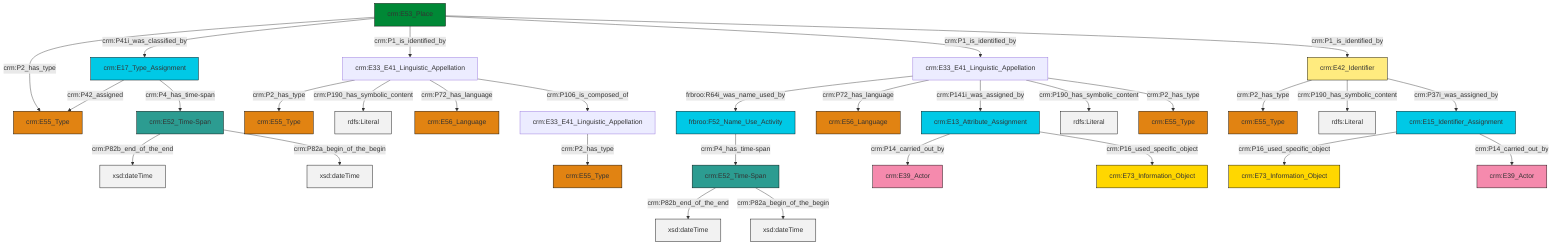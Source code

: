 graph TD
classDef Literal fill:#f2f2f2,stroke:#000000;
classDef CRM_Entity fill:#FFFFFF,stroke:#000000;
classDef Temporal_Entity fill:#00C9E6, stroke:#000000;
classDef Type fill:#E18312, stroke:#000000;
classDef Time-Span fill:#2C9C91, stroke:#000000;
classDef Appellation fill:#FFEB7F, stroke:#000000;
classDef Place fill:#008836, stroke:#000000;
classDef Persistent_Item fill:#B266B2, stroke:#000000;
classDef Conceptual_Object fill:#FFD700, stroke:#000000;
classDef Physical_Thing fill:#D2B48C, stroke:#000000;
classDef Actor fill:#f58aad, stroke:#000000;
classDef PC_Classes fill:#4ce600, stroke:#000000;
classDef Multi fill:#cccccc,stroke:#000000;

2["crm:E42_Identifier"]:::Appellation -->|crm:P2_has_type| 3["crm:E55_Type"]:::Type
2["crm:E42_Identifier"]:::Appellation -->|crm:P190_has_symbolic_content| 6[rdfs:Literal]:::Literal
9["crm:E15_Identifier_Assignment"]:::Temporal_Entity -->|crm:P16_used_specific_object| 10["crm:E73_Information_Object"]:::Conceptual_Object
11["crm:E33_E41_Linguistic_Appellation"]:::Default -->|crm:P2_has_type| 12["crm:E55_Type"]:::Type
14["crm:E33_E41_Linguistic_Appellation"]:::Default -->|frbroo:R64i_was_name_used_by| 7["frbroo:F52_Name_Use_Activity"]:::Temporal_Entity
4["crm:E13_Attribute_Assignment"]:::Temporal_Entity -->|crm:P14_carried_out_by| 16["crm:E39_Actor"]:::Actor
14["crm:E33_E41_Linguistic_Appellation"]:::Default -->|crm:P72_has_language| 20["crm:E56_Language"]:::Type
11["crm:E33_E41_Linguistic_Appellation"]:::Default -->|crm:P190_has_symbolic_content| 21[rdfs:Literal]:::Literal
22["crm:E33_E41_Linguistic_Appellation"]:::Default -->|crm:P2_has_type| 23["crm:E55_Type"]:::Type
7["frbroo:F52_Name_Use_Activity"]:::Temporal_Entity -->|crm:P4_has_time-span| 24["crm:E52_Time-Span"]:::Time-Span
27["crm:E52_Time-Span"]:::Time-Span -->|crm:P82b_end_of_the_end| 28[xsd:dateTime]:::Literal
30["crm:E53_Place"]:::Place -->|crm:P2_has_type| 31["crm:E55_Type"]:::Type
2["crm:E42_Identifier"]:::Appellation -->|crm:P37i_was_assigned_by| 9["crm:E15_Identifier_Assignment"]:::Temporal_Entity
14["crm:E33_E41_Linguistic_Appellation"]:::Default -->|crm:P141i_was_assigned_by| 4["crm:E13_Attribute_Assignment"]:::Temporal_Entity
4["crm:E13_Attribute_Assignment"]:::Temporal_Entity -->|crm:P16_used_specific_object| 33["crm:E73_Information_Object"]:::Conceptual_Object
24["crm:E52_Time-Span"]:::Time-Span -->|crm:P82b_end_of_the_end| 34[xsd:dateTime]:::Literal
30["crm:E53_Place"]:::Place -->|crm:P41i_was_classified_by| 18["crm:E17_Type_Assignment"]:::Temporal_Entity
18["crm:E17_Type_Assignment"]:::Temporal_Entity -->|crm:P42_assigned| 31["crm:E55_Type"]:::Type
30["crm:E53_Place"]:::Place -->|crm:P1_is_identified_by| 11["crm:E33_E41_Linguistic_Appellation"]:::Default
9["crm:E15_Identifier_Assignment"]:::Temporal_Entity -->|crm:P14_carried_out_by| 38["crm:E39_Actor"]:::Actor
11["crm:E33_E41_Linguistic_Appellation"]:::Default -->|crm:P72_has_language| 39["crm:E56_Language"]:::Type
30["crm:E53_Place"]:::Place -->|crm:P1_is_identified_by| 14["crm:E33_E41_Linguistic_Appellation"]:::Default
14["crm:E33_E41_Linguistic_Appellation"]:::Default -->|crm:P190_has_symbolic_content| 42[rdfs:Literal]:::Literal
14["crm:E33_E41_Linguistic_Appellation"]:::Default -->|crm:P2_has_type| 0["crm:E55_Type"]:::Type
24["crm:E52_Time-Span"]:::Time-Span -->|crm:P82a_begin_of_the_begin| 48[xsd:dateTime]:::Literal
27["crm:E52_Time-Span"]:::Time-Span -->|crm:P82a_begin_of_the_begin| 52[xsd:dateTime]:::Literal
18["crm:E17_Type_Assignment"]:::Temporal_Entity -->|crm:P4_has_time-span| 27["crm:E52_Time-Span"]:::Time-Span
11["crm:E33_E41_Linguistic_Appellation"]:::Default -->|crm:P106_is_composed_of| 22["crm:E33_E41_Linguistic_Appellation"]:::Default
30["crm:E53_Place"]:::Place -->|crm:P1_is_identified_by| 2["crm:E42_Identifier"]:::Appellation